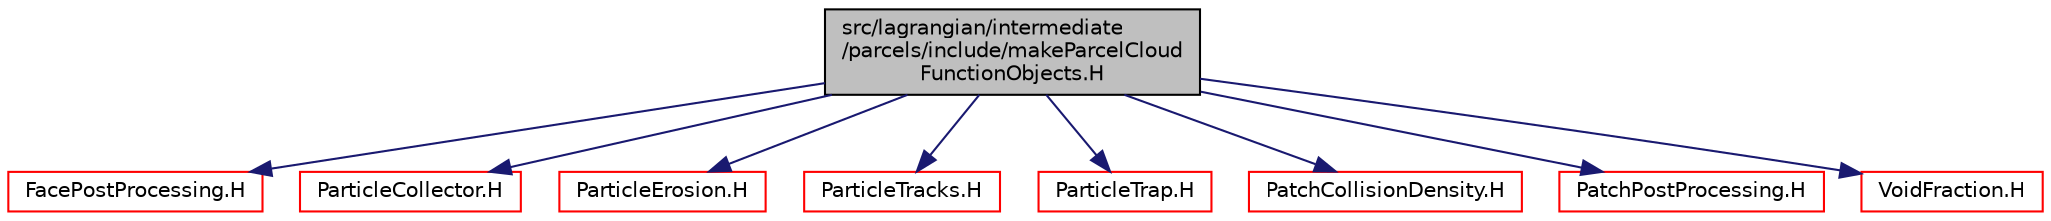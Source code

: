 digraph "src/lagrangian/intermediate/parcels/include/makeParcelCloudFunctionObjects.H"
{
  bgcolor="transparent";
  edge [fontname="Helvetica",fontsize="10",labelfontname="Helvetica",labelfontsize="10"];
  node [fontname="Helvetica",fontsize="10",shape=record];
  Node1 [label="src/lagrangian/intermediate\l/parcels/include/makeParcelCloud\lFunctionObjects.H",height=0.2,width=0.4,color="black", fillcolor="grey75", style="filled" fontcolor="black"];
  Node1 -> Node2 [color="midnightblue",fontsize="10",style="solid",fontname="Helvetica"];
  Node2 [label="FacePostProcessing.H",height=0.2,width=0.4,color="red",URL="$FacePostProcessing_8H.html"];
  Node1 -> Node3 [color="midnightblue",fontsize="10",style="solid",fontname="Helvetica"];
  Node3 [label="ParticleCollector.H",height=0.2,width=0.4,color="red",URL="$ParticleCollector_8H.html"];
  Node1 -> Node4 [color="midnightblue",fontsize="10",style="solid",fontname="Helvetica"];
  Node4 [label="ParticleErosion.H",height=0.2,width=0.4,color="red",URL="$ParticleErosion_8H.html"];
  Node1 -> Node5 [color="midnightblue",fontsize="10",style="solid",fontname="Helvetica"];
  Node5 [label="ParticleTracks.H",height=0.2,width=0.4,color="red",URL="$ParticleTracks_8H.html"];
  Node1 -> Node6 [color="midnightblue",fontsize="10",style="solid",fontname="Helvetica"];
  Node6 [label="ParticleTrap.H",height=0.2,width=0.4,color="red",URL="$ParticleTrap_8H.html"];
  Node1 -> Node7 [color="midnightblue",fontsize="10",style="solid",fontname="Helvetica"];
  Node7 [label="PatchCollisionDensity.H",height=0.2,width=0.4,color="red",URL="$PatchCollisionDensity_8H.html"];
  Node1 -> Node8 [color="midnightblue",fontsize="10",style="solid",fontname="Helvetica"];
  Node8 [label="PatchPostProcessing.H",height=0.2,width=0.4,color="red",URL="$PatchPostProcessing_8H.html"];
  Node1 -> Node9 [color="midnightblue",fontsize="10",style="solid",fontname="Helvetica"];
  Node9 [label="VoidFraction.H",height=0.2,width=0.4,color="red",URL="$VoidFraction_8H.html"];
}
